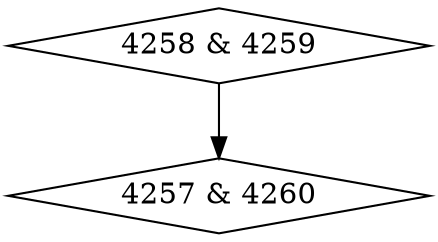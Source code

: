 digraph {
0 [label = "4257 & 4260", shape = diamond];
1 [label = "4258 & 4259", shape = diamond];
1->0;
}
